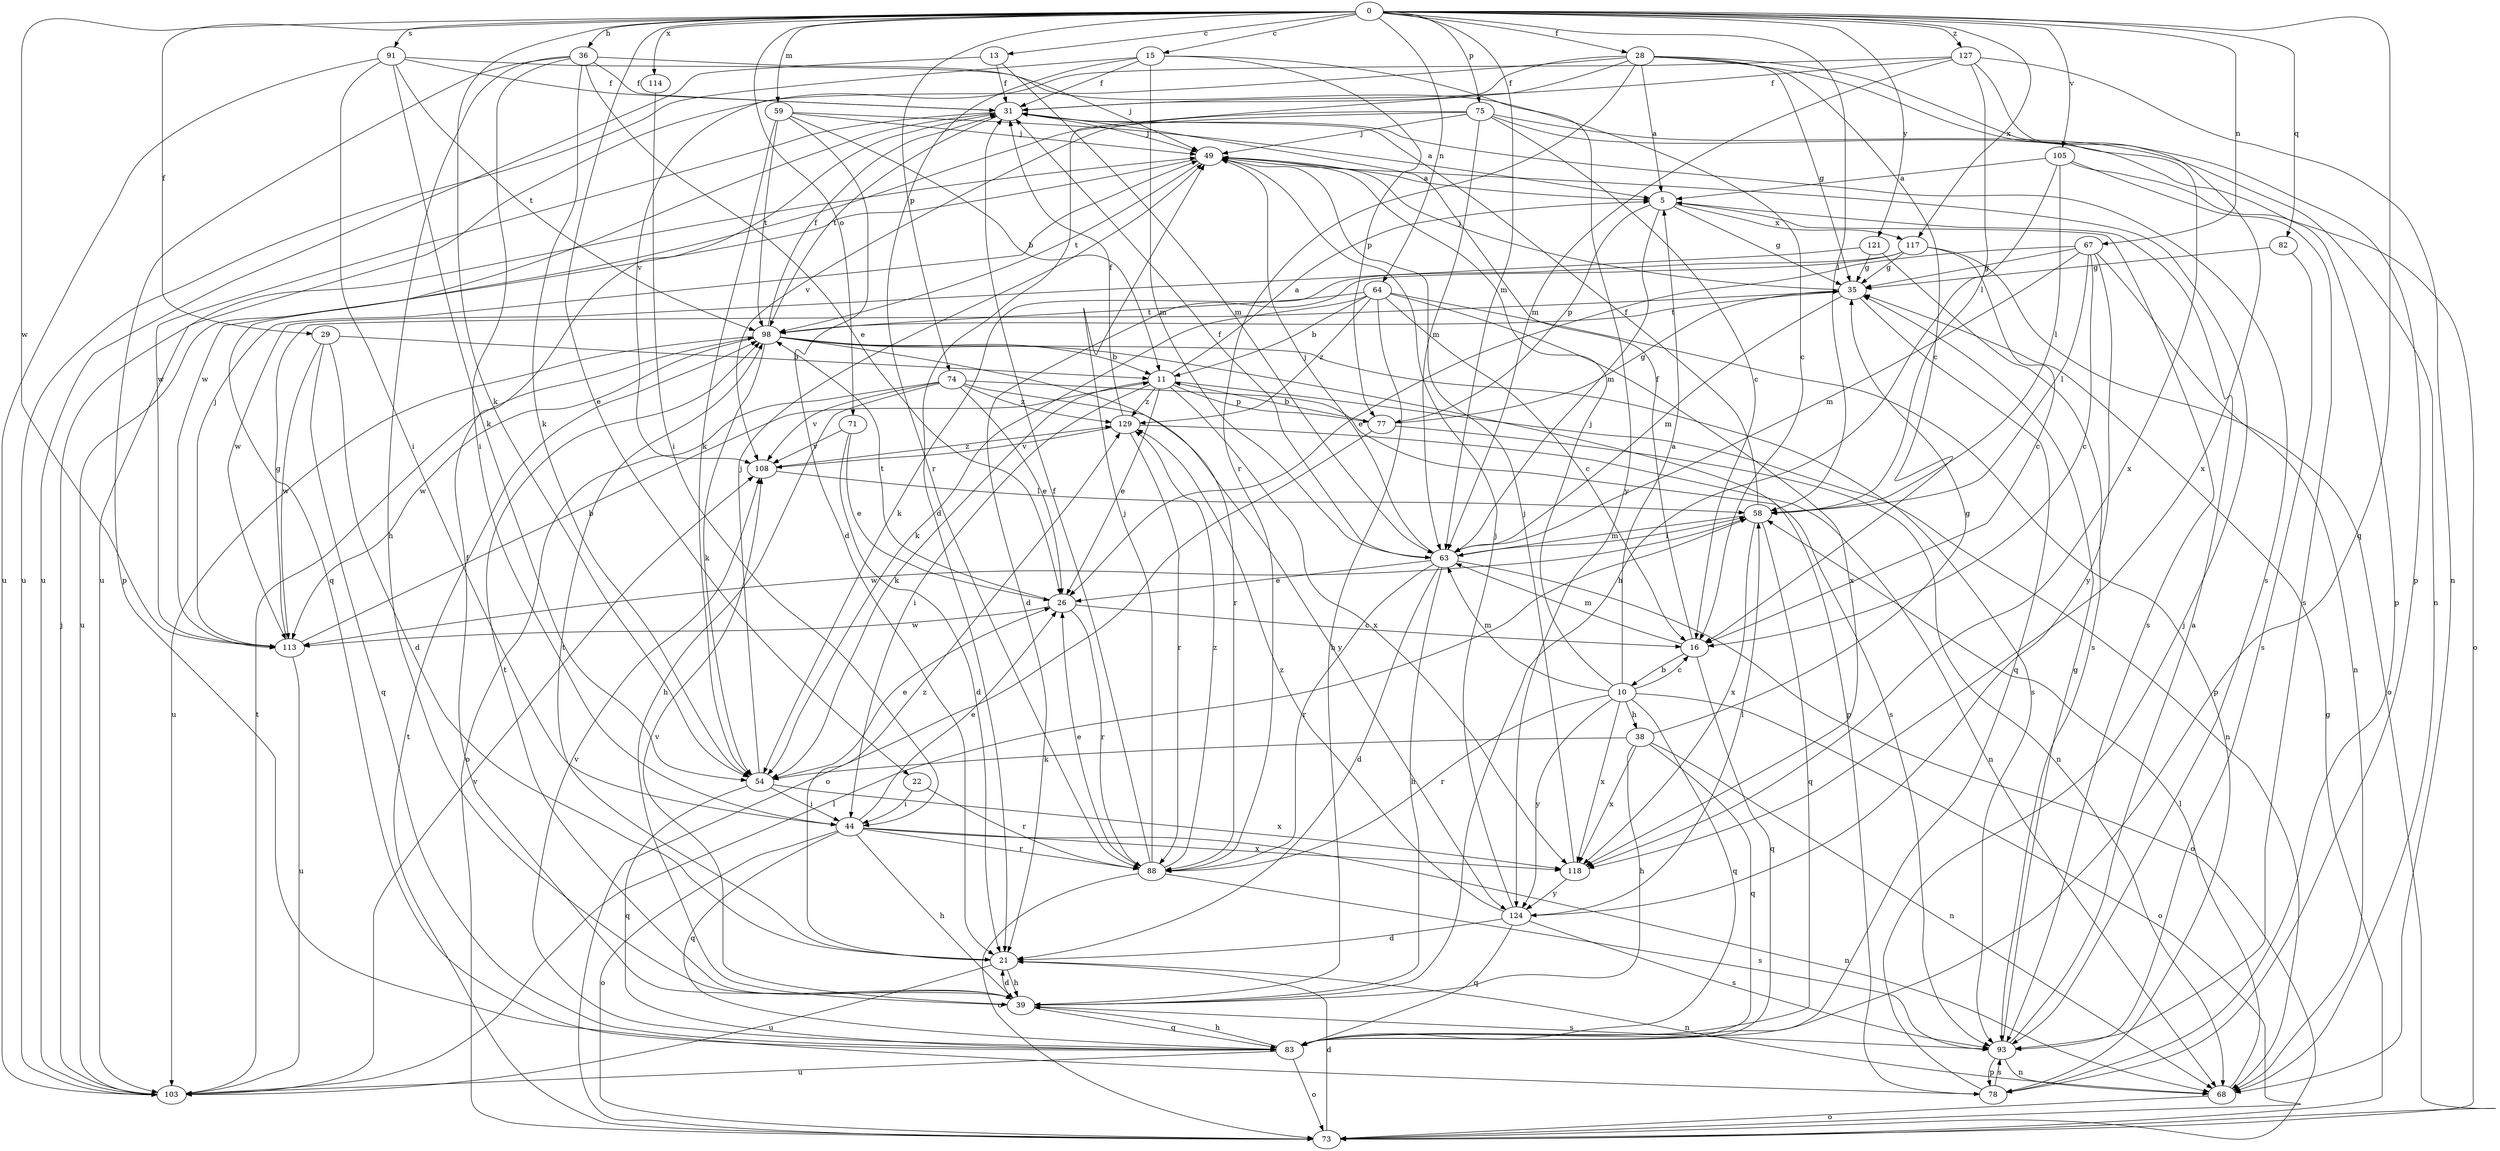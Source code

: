 strict digraph  {
0;
5;
10;
11;
13;
15;
16;
21;
22;
26;
28;
29;
31;
35;
36;
38;
39;
44;
49;
54;
58;
59;
63;
64;
67;
68;
71;
73;
74;
75;
77;
78;
82;
83;
88;
91;
93;
98;
103;
105;
108;
113;
114;
117;
118;
121;
124;
127;
129;
0 -> 13  [label=c];
0 -> 15  [label=c];
0 -> 22  [label=e];
0 -> 28  [label=f];
0 -> 29  [label=f];
0 -> 36  [label=h];
0 -> 54  [label=k];
0 -> 58  [label=l];
0 -> 59  [label=m];
0 -> 63  [label=m];
0 -> 64  [label=n];
0 -> 67  [label=n];
0 -> 71  [label=o];
0 -> 74  [label=p];
0 -> 75  [label=p];
0 -> 82  [label=q];
0 -> 83  [label=q];
0 -> 91  [label=s];
0 -> 105  [label=v];
0 -> 113  [label=w];
0 -> 114  [label=x];
0 -> 117  [label=x];
0 -> 121  [label=y];
0 -> 127  [label=z];
5 -> 35  [label=g];
5 -> 63  [label=m];
5 -> 77  [label=p];
5 -> 93  [label=s];
5 -> 117  [label=x];
10 -> 5  [label=a];
10 -> 16  [label=c];
10 -> 38  [label=h];
10 -> 49  [label=j];
10 -> 63  [label=m];
10 -> 73  [label=o];
10 -> 83  [label=q];
10 -> 88  [label=r];
10 -> 118  [label=x];
10 -> 124  [label=y];
11 -> 5  [label=a];
11 -> 26  [label=e];
11 -> 44  [label=i];
11 -> 54  [label=k];
11 -> 68  [label=n];
11 -> 77  [label=p];
11 -> 118  [label=x];
11 -> 129  [label=z];
13 -> 31  [label=f];
13 -> 63  [label=m];
13 -> 103  [label=u];
15 -> 31  [label=f];
15 -> 63  [label=m];
15 -> 77  [label=p];
15 -> 88  [label=r];
15 -> 103  [label=u];
15 -> 124  [label=y];
16 -> 10  [label=b];
16 -> 31  [label=f];
16 -> 63  [label=m];
16 -> 83  [label=q];
21 -> 39  [label=h];
21 -> 68  [label=n];
21 -> 98  [label=t];
21 -> 103  [label=u];
21 -> 129  [label=z];
22 -> 44  [label=i];
22 -> 88  [label=r];
26 -> 16  [label=c];
26 -> 88  [label=r];
26 -> 98  [label=t];
26 -> 113  [label=w];
28 -> 5  [label=a];
28 -> 16  [label=c];
28 -> 21  [label=d];
28 -> 31  [label=f];
28 -> 35  [label=g];
28 -> 78  [label=p];
28 -> 88  [label=r];
28 -> 108  [label=v];
28 -> 118  [label=x];
29 -> 11  [label=b];
29 -> 21  [label=d];
29 -> 83  [label=q];
29 -> 113  [label=w];
31 -> 49  [label=j];
31 -> 83  [label=q];
31 -> 93  [label=s];
31 -> 98  [label=t];
31 -> 113  [label=w];
35 -> 49  [label=j];
35 -> 63  [label=m];
35 -> 83  [label=q];
35 -> 98  [label=t];
36 -> 26  [label=e];
36 -> 31  [label=f];
36 -> 39  [label=h];
36 -> 44  [label=i];
36 -> 49  [label=j];
36 -> 54  [label=k];
36 -> 78  [label=p];
38 -> 35  [label=g];
38 -> 39  [label=h];
38 -> 54  [label=k];
38 -> 68  [label=n];
38 -> 83  [label=q];
38 -> 118  [label=x];
39 -> 21  [label=d];
39 -> 31  [label=f];
39 -> 83  [label=q];
39 -> 93  [label=s];
39 -> 98  [label=t];
39 -> 108  [label=v];
44 -> 26  [label=e];
44 -> 39  [label=h];
44 -> 68  [label=n];
44 -> 73  [label=o];
44 -> 83  [label=q];
44 -> 88  [label=r];
44 -> 118  [label=x];
49 -> 5  [label=a];
49 -> 98  [label=t];
49 -> 103  [label=u];
54 -> 26  [label=e];
54 -> 44  [label=i];
54 -> 49  [label=j];
54 -> 83  [label=q];
54 -> 118  [label=x];
58 -> 31  [label=f];
58 -> 63  [label=m];
58 -> 83  [label=q];
58 -> 113  [label=w];
58 -> 118  [label=x];
59 -> 5  [label=a];
59 -> 11  [label=b];
59 -> 21  [label=d];
59 -> 49  [label=j];
59 -> 54  [label=k];
59 -> 98  [label=t];
63 -> 21  [label=d];
63 -> 26  [label=e];
63 -> 31  [label=f];
63 -> 39  [label=h];
63 -> 49  [label=j];
63 -> 58  [label=l];
63 -> 73  [label=o];
63 -> 88  [label=r];
64 -> 11  [label=b];
64 -> 16  [label=c];
64 -> 39  [label=h];
64 -> 54  [label=k];
64 -> 78  [label=p];
64 -> 98  [label=t];
64 -> 118  [label=x];
64 -> 129  [label=z];
67 -> 16  [label=c];
67 -> 26  [label=e];
67 -> 35  [label=g];
67 -> 58  [label=l];
67 -> 63  [label=m];
67 -> 68  [label=n];
67 -> 124  [label=y];
68 -> 58  [label=l];
68 -> 73  [label=o];
71 -> 21  [label=d];
71 -> 26  [label=e];
71 -> 108  [label=v];
73 -> 21  [label=d];
73 -> 35  [label=g];
73 -> 98  [label=t];
74 -> 26  [label=e];
74 -> 39  [label=h];
74 -> 73  [label=o];
74 -> 93  [label=s];
74 -> 108  [label=v];
74 -> 124  [label=y];
74 -> 129  [label=z];
75 -> 16  [label=c];
75 -> 49  [label=j];
75 -> 63  [label=m];
75 -> 68  [label=n];
75 -> 78  [label=p];
75 -> 108  [label=v];
75 -> 113  [label=w];
77 -> 11  [label=b];
77 -> 35  [label=g];
77 -> 68  [label=n];
77 -> 73  [label=o];
78 -> 49  [label=j];
78 -> 93  [label=s];
82 -> 35  [label=g];
82 -> 93  [label=s];
83 -> 39  [label=h];
83 -> 73  [label=o];
83 -> 103  [label=u];
83 -> 108  [label=v];
88 -> 26  [label=e];
88 -> 31  [label=f];
88 -> 49  [label=j];
88 -> 73  [label=o];
88 -> 93  [label=s];
88 -> 129  [label=z];
91 -> 16  [label=c];
91 -> 31  [label=f];
91 -> 44  [label=i];
91 -> 54  [label=k];
91 -> 98  [label=t];
91 -> 103  [label=u];
93 -> 5  [label=a];
93 -> 35  [label=g];
93 -> 68  [label=n];
93 -> 78  [label=p];
98 -> 11  [label=b];
98 -> 31  [label=f];
98 -> 54  [label=k];
98 -> 78  [label=p];
98 -> 88  [label=r];
98 -> 93  [label=s];
98 -> 103  [label=u];
98 -> 113  [label=w];
103 -> 49  [label=j];
103 -> 58  [label=l];
103 -> 98  [label=t];
103 -> 108  [label=v];
105 -> 5  [label=a];
105 -> 39  [label=h];
105 -> 58  [label=l];
105 -> 73  [label=o];
105 -> 93  [label=s];
108 -> 58  [label=l];
108 -> 129  [label=z];
113 -> 11  [label=b];
113 -> 35  [label=g];
113 -> 49  [label=j];
113 -> 103  [label=u];
114 -> 44  [label=i];
117 -> 16  [label=c];
117 -> 21  [label=d];
117 -> 35  [label=g];
117 -> 54  [label=k];
117 -> 73  [label=o];
118 -> 49  [label=j];
118 -> 124  [label=y];
121 -> 35  [label=g];
121 -> 93  [label=s];
121 -> 113  [label=w];
124 -> 21  [label=d];
124 -> 49  [label=j];
124 -> 58  [label=l];
124 -> 83  [label=q];
124 -> 93  [label=s];
124 -> 129  [label=z];
127 -> 31  [label=f];
127 -> 58  [label=l];
127 -> 63  [label=m];
127 -> 68  [label=n];
127 -> 103  [label=u];
127 -> 118  [label=x];
129 -> 31  [label=f];
129 -> 68  [label=n];
129 -> 88  [label=r];
129 -> 108  [label=v];
}
